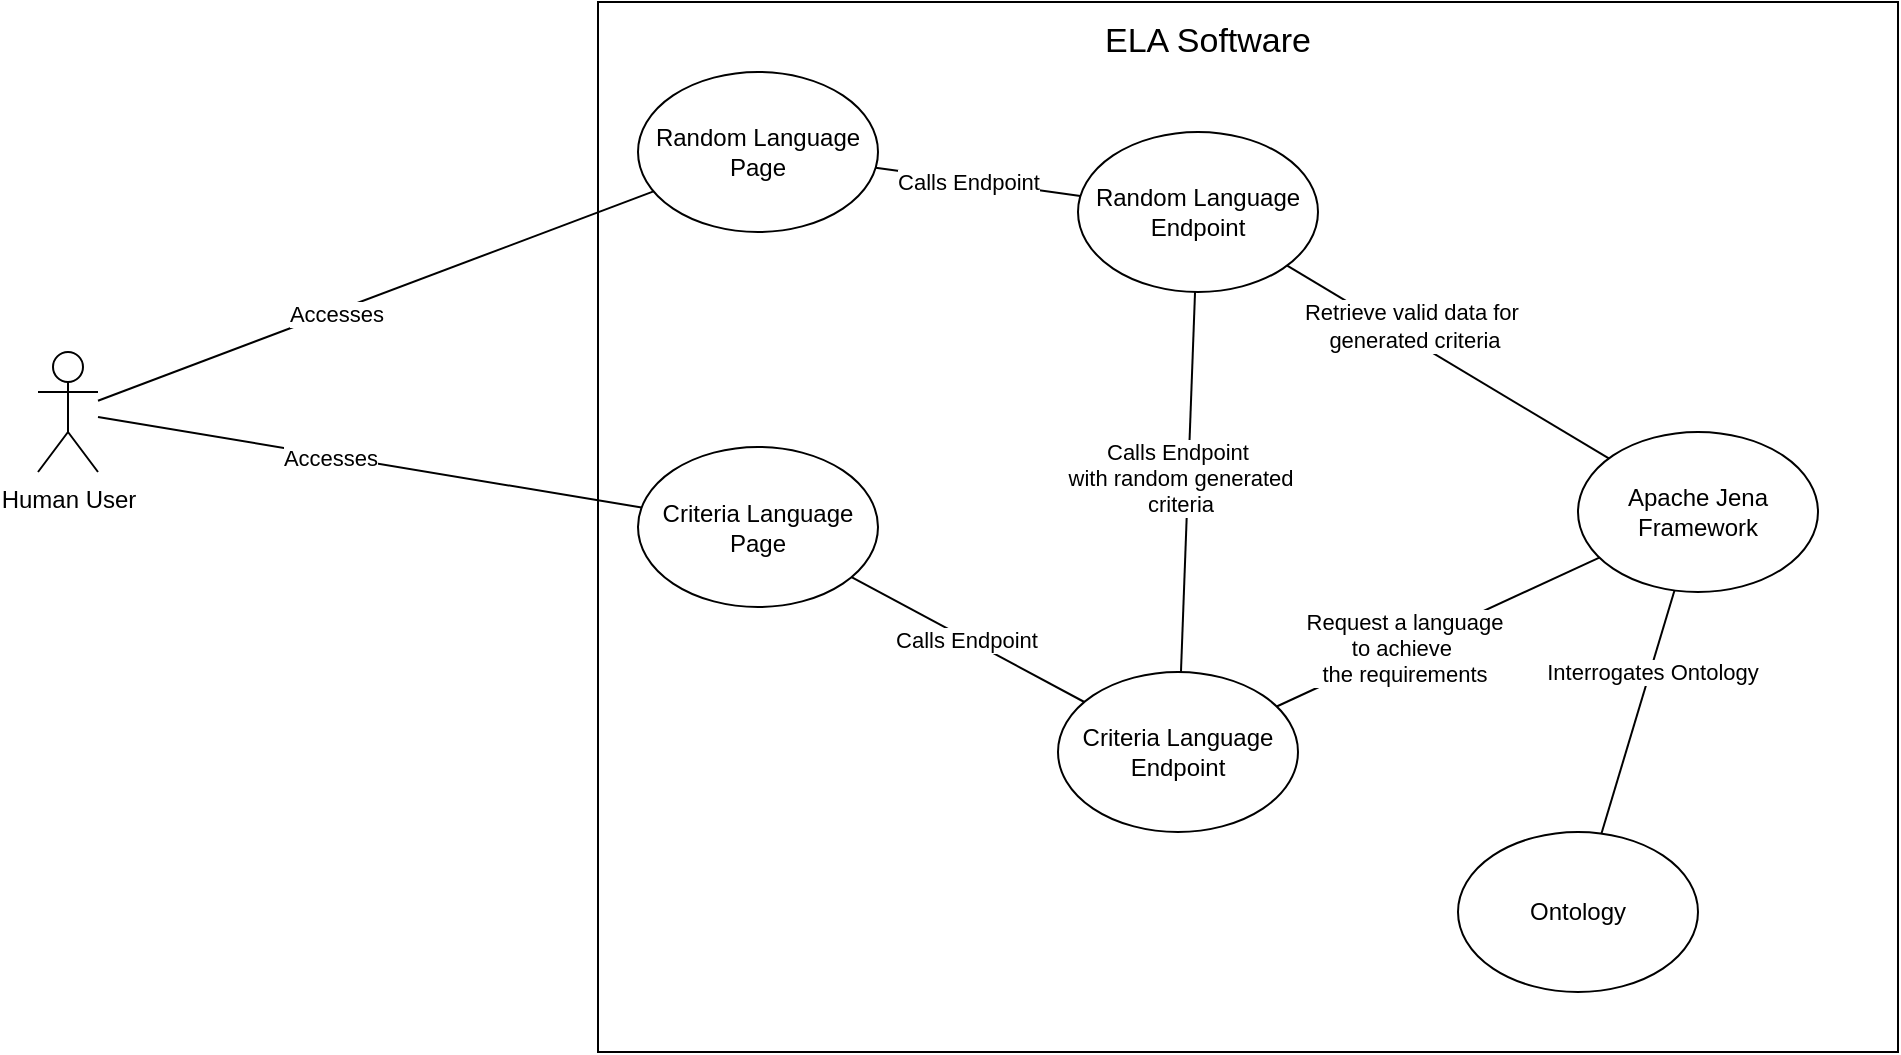 <mxfile version="22.1.5" type="device">
  <diagram name="Page-1" id="zCSlbskoo3t1F2cEUr_5">
    <mxGraphModel dx="1259" dy="673" grid="1" gridSize="10" guides="1" tooltips="1" connect="1" arrows="1" fold="1" page="1" pageScale="1" pageWidth="850" pageHeight="1100" math="0" shadow="0">
      <root>
        <mxCell id="0" />
        <mxCell id="1" parent="0" />
        <mxCell id="owaRIu_LQMwWunl-9coE-1" value="Human User" style="shape=umlActor;verticalLabelPosition=bottom;verticalAlign=top;html=1;outlineConnect=0;" vertex="1" parent="1">
          <mxGeometry x="80" y="230" width="30" height="60" as="geometry" />
        </mxCell>
        <mxCell id="owaRIu_LQMwWunl-9coE-2" value="" style="rounded=0;whiteSpace=wrap;html=1;" vertex="1" parent="1">
          <mxGeometry x="360" y="55" width="650" height="525" as="geometry" />
        </mxCell>
        <mxCell id="owaRIu_LQMwWunl-9coE-3" value="Random Language Page" style="ellipse;whiteSpace=wrap;html=1;" vertex="1" parent="1">
          <mxGeometry x="380" y="90" width="120" height="80" as="geometry" />
        </mxCell>
        <mxCell id="owaRIu_LQMwWunl-9coE-4" value="Criteria Language Page" style="ellipse;whiteSpace=wrap;html=1;" vertex="1" parent="1">
          <mxGeometry x="380" y="277.5" width="120" height="80" as="geometry" />
        </mxCell>
        <mxCell id="owaRIu_LQMwWunl-9coE-5" value="" style="endArrow=none;html=1;rounded=0;" edge="1" parent="1" source="owaRIu_LQMwWunl-9coE-1" target="owaRIu_LQMwWunl-9coE-3">
          <mxGeometry width="50" height="50" relative="1" as="geometry">
            <mxPoint x="200" y="250" as="sourcePoint" />
            <mxPoint x="250" y="200" as="targetPoint" />
          </mxGeometry>
        </mxCell>
        <mxCell id="owaRIu_LQMwWunl-9coE-6" value="Accesses" style="edgeLabel;html=1;align=center;verticalAlign=middle;resizable=0;points=[];" vertex="1" connectable="0" parent="owaRIu_LQMwWunl-9coE-5">
          <mxGeometry x="-0.148" relative="1" as="geometry">
            <mxPoint y="1" as="offset" />
          </mxGeometry>
        </mxCell>
        <mxCell id="owaRIu_LQMwWunl-9coE-7" value="" style="endArrow=none;html=1;rounded=0;" edge="1" parent="1" source="owaRIu_LQMwWunl-9coE-1" target="owaRIu_LQMwWunl-9coE-4">
          <mxGeometry width="50" height="50" relative="1" as="geometry">
            <mxPoint x="120" y="264" as="sourcePoint" />
            <mxPoint x="398" y="160" as="targetPoint" />
          </mxGeometry>
        </mxCell>
        <mxCell id="owaRIu_LQMwWunl-9coE-8" value="Accesses" style="edgeLabel;html=1;align=center;verticalAlign=middle;resizable=0;points=[];" vertex="1" connectable="0" parent="owaRIu_LQMwWunl-9coE-7">
          <mxGeometry x="-0.148" relative="1" as="geometry">
            <mxPoint y="1" as="offset" />
          </mxGeometry>
        </mxCell>
        <mxCell id="owaRIu_LQMwWunl-9coE-9" value="Random Language Endpoint" style="ellipse;whiteSpace=wrap;html=1;" vertex="1" parent="1">
          <mxGeometry x="600" y="120" width="120" height="80" as="geometry" />
        </mxCell>
        <mxCell id="owaRIu_LQMwWunl-9coE-10" value="Criteria Language Endpoint" style="ellipse;whiteSpace=wrap;html=1;" vertex="1" parent="1">
          <mxGeometry x="590" y="390" width="120" height="80" as="geometry" />
        </mxCell>
        <mxCell id="owaRIu_LQMwWunl-9coE-11" value="Apache Jena Framework" style="ellipse;whiteSpace=wrap;html=1;" vertex="1" parent="1">
          <mxGeometry x="850" y="270" width="120" height="80" as="geometry" />
        </mxCell>
        <mxCell id="owaRIu_LQMwWunl-9coE-13" value="" style="endArrow=none;html=1;rounded=0;" edge="1" parent="1" source="owaRIu_LQMwWunl-9coE-10" target="owaRIu_LQMwWunl-9coE-11">
          <mxGeometry width="50" height="50" relative="1" as="geometry">
            <mxPoint x="130" y="490" as="sourcePoint" />
            <mxPoint x="180" y="440" as="targetPoint" />
          </mxGeometry>
        </mxCell>
        <mxCell id="owaRIu_LQMwWunl-9coE-27" value="Request a language&lt;br&gt;to achieve&amp;nbsp;&lt;br&gt;the requirements" style="edgeLabel;html=1;align=center;verticalAlign=middle;resizable=0;points=[];" vertex="1" connectable="0" parent="owaRIu_LQMwWunl-9coE-13">
          <mxGeometry x="-0.216" relative="1" as="geometry">
            <mxPoint as="offset" />
          </mxGeometry>
        </mxCell>
        <mxCell id="owaRIu_LQMwWunl-9coE-15" value="" style="endArrow=none;html=1;rounded=0;" edge="1" parent="1" source="owaRIu_LQMwWunl-9coE-10" target="owaRIu_LQMwWunl-9coE-4">
          <mxGeometry width="50" height="50" relative="1" as="geometry">
            <mxPoint x="150" y="510" as="sourcePoint" />
            <mxPoint x="200" y="460" as="targetPoint" />
          </mxGeometry>
        </mxCell>
        <mxCell id="owaRIu_LQMwWunl-9coE-18" value="Calls Endpoint" style="edgeLabel;html=1;align=center;verticalAlign=middle;resizable=0;points=[];" vertex="1" connectable="0" parent="owaRIu_LQMwWunl-9coE-15">
          <mxGeometry x="0.015" y="1" relative="1" as="geometry">
            <mxPoint as="offset" />
          </mxGeometry>
        </mxCell>
        <mxCell id="owaRIu_LQMwWunl-9coE-16" value="" style="endArrow=none;html=1;rounded=0;" edge="1" parent="1" source="owaRIu_LQMwWunl-9coE-3" target="owaRIu_LQMwWunl-9coE-9">
          <mxGeometry width="50" height="50" relative="1" as="geometry">
            <mxPoint x="160" y="520" as="sourcePoint" />
            <mxPoint x="210" y="470" as="targetPoint" />
          </mxGeometry>
        </mxCell>
        <mxCell id="owaRIu_LQMwWunl-9coE-17" value="Calls Endpoint" style="edgeLabel;html=1;align=center;verticalAlign=middle;resizable=0;points=[];" vertex="1" connectable="0" parent="owaRIu_LQMwWunl-9coE-16">
          <mxGeometry x="-0.1" y="-1" relative="1" as="geometry">
            <mxPoint as="offset" />
          </mxGeometry>
        </mxCell>
        <mxCell id="owaRIu_LQMwWunl-9coE-19" value="" style="endArrow=none;html=1;rounded=0;" edge="1" parent="1" source="owaRIu_LQMwWunl-9coE-24" target="owaRIu_LQMwWunl-9coE-11">
          <mxGeometry width="50" height="50" relative="1" as="geometry">
            <mxPoint x="150" y="510" as="sourcePoint" />
            <mxPoint x="200" y="460" as="targetPoint" />
          </mxGeometry>
        </mxCell>
        <mxCell id="owaRIu_LQMwWunl-9coE-26" value="Interrogates Ontology" style="edgeLabel;html=1;align=center;verticalAlign=middle;resizable=0;points=[];" vertex="1" connectable="0" parent="owaRIu_LQMwWunl-9coE-19">
          <mxGeometry x="0.338" y="-1" relative="1" as="geometry">
            <mxPoint as="offset" />
          </mxGeometry>
        </mxCell>
        <mxCell id="owaRIu_LQMwWunl-9coE-20" value="" style="endArrow=none;html=1;rounded=0;" edge="1" parent="1" source="owaRIu_LQMwWunl-9coE-10" target="owaRIu_LQMwWunl-9coE-9">
          <mxGeometry width="50" height="50" relative="1" as="geometry">
            <mxPoint x="160" y="520" as="sourcePoint" />
            <mxPoint x="210" y="470" as="targetPoint" />
          </mxGeometry>
        </mxCell>
        <mxCell id="owaRIu_LQMwWunl-9coE-23" value="Calls Endpoint&amp;nbsp;&lt;br&gt;with random generated&lt;br&gt;criteria" style="edgeLabel;html=1;align=center;verticalAlign=middle;resizable=0;points=[];" vertex="1" connectable="0" parent="owaRIu_LQMwWunl-9coE-20">
          <mxGeometry x="0.02" y="4" relative="1" as="geometry">
            <mxPoint as="offset" />
          </mxGeometry>
        </mxCell>
        <mxCell id="owaRIu_LQMwWunl-9coE-21" value="" style="endArrow=none;html=1;rounded=0;" edge="1" parent="1" source="owaRIu_LQMwWunl-9coE-11" target="owaRIu_LQMwWunl-9coE-9">
          <mxGeometry width="50" height="50" relative="1" as="geometry">
            <mxPoint x="170" y="530" as="sourcePoint" />
            <mxPoint x="220" y="480" as="targetPoint" />
          </mxGeometry>
        </mxCell>
        <mxCell id="owaRIu_LQMwWunl-9coE-22" value="Retrieve valid data for&amp;nbsp;&lt;br&gt;generated criteria" style="edgeLabel;html=1;align=center;verticalAlign=middle;resizable=0;points=[];" vertex="1" connectable="0" parent="owaRIu_LQMwWunl-9coE-21">
          <mxGeometry x="0.373" y="-1" relative="1" as="geometry">
            <mxPoint x="12" as="offset" />
          </mxGeometry>
        </mxCell>
        <mxCell id="owaRIu_LQMwWunl-9coE-24" value="Ontology" style="ellipse;whiteSpace=wrap;html=1;" vertex="1" parent="1">
          <mxGeometry x="790" y="470" width="120" height="80" as="geometry" />
        </mxCell>
        <mxCell id="owaRIu_LQMwWunl-9coE-25" value="&lt;font style=&quot;font-size: 17px;&quot;&gt;ELA Software&lt;/font&gt;" style="text;html=1;strokeColor=none;fillColor=none;align=center;verticalAlign=middle;whiteSpace=wrap;rounded=0;" vertex="1" parent="1">
          <mxGeometry x="610" y="60" width="110" height="30" as="geometry" />
        </mxCell>
      </root>
    </mxGraphModel>
  </diagram>
</mxfile>
